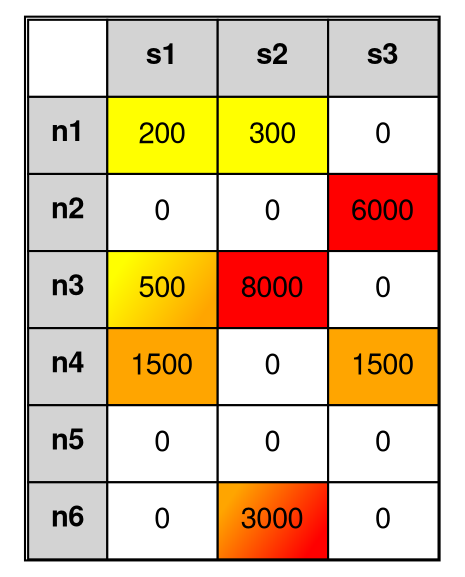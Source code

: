 digraph G {
fontname="Helvetica,Arial,sans-serif"
node [fontname="Helvetica,Arial,sans-serif"]
edge [fontname="Helvetica,Arial,sans-serif"]
a0 [shape=none label=<
<TABLE border="1" cellspacing="0" cellpadding="10">
<TR><TD></TD><TD bgcolor="lightgray"><B>s1</B></TD><TD bgcolor="lightgray"><B>s2</B></TD><TD bgcolor="lightgray"><B>s3</B></TD></TR>
<TR><TD bgcolor="lightgray"><B>n1</B></TD><TD bgcolor="yellow" gradientangle="315">200</TD><TD bgcolor="yellow" gradientangle="315">300</TD><TD bgcolor="white" gradientangle="315">0</TD></TR>
<TR><TD bgcolor="lightgray"><B>n2</B></TD><TD bgcolor="white" gradientangle="315">0</TD><TD bgcolor="white" gradientangle="315">0</TD><TD bgcolor="red" gradientangle="315">6000</TD></TR>
<TR><TD bgcolor="lightgray"><B>n3</B></TD><TD bgcolor="yellow:orange" gradientangle="315">500</TD><TD bgcolor="red" gradientangle="315">8000</TD><TD bgcolor="white" gradientangle="315">0</TD></TR>
<TR><TD bgcolor="lightgray"><B>n4</B></TD><TD bgcolor="orange" gradientangle="315">1500</TD><TD bgcolor="white" gradientangle="315">0</TD><TD bgcolor="orange" gradientangle="315">1500</TD></TR>
<TR><TD bgcolor="lightgray"><B>n5</B></TD><TD bgcolor="white" gradientangle="315">0</TD><TD bgcolor="white" gradientangle="315">0</TD><TD bgcolor="white" gradientangle="315">0</TD></TR>
<TR><TD bgcolor="lightgray"><B>n6</B></TD><TD bgcolor="white" gradientangle="315">0</TD><TD bgcolor="orange:red" gradientangle="315">3000</TD><TD bgcolor="white" gradientangle="315">0</TD></TR>
</TABLE>>];
}
